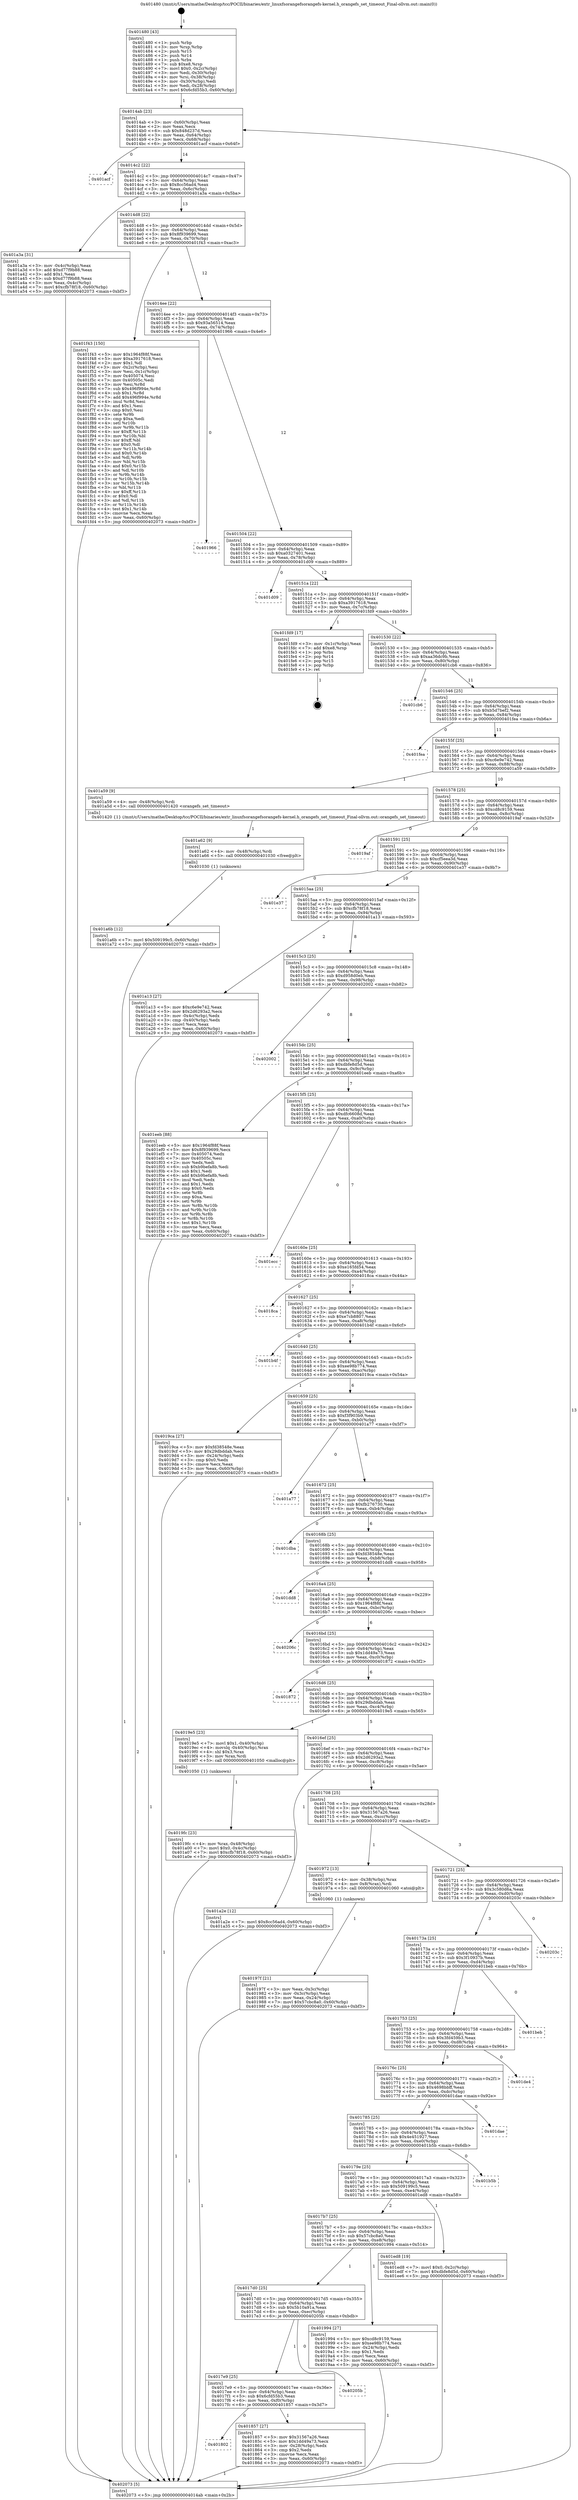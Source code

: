 digraph "0x401480" {
  label = "0x401480 (/mnt/c/Users/mathe/Desktop/tcc/POCII/binaries/extr_linuxfsorangefsorangefs-kernel.h_orangefs_set_timeout_Final-ollvm.out::main(0))"
  labelloc = "t"
  node[shape=record]

  Entry [label="",width=0.3,height=0.3,shape=circle,fillcolor=black,style=filled]
  "0x4014ab" [label="{
     0x4014ab [23]\l
     | [instrs]\l
     &nbsp;&nbsp;0x4014ab \<+3\>: mov -0x60(%rbp),%eax\l
     &nbsp;&nbsp;0x4014ae \<+2\>: mov %eax,%ecx\l
     &nbsp;&nbsp;0x4014b0 \<+6\>: sub $0x848d237d,%ecx\l
     &nbsp;&nbsp;0x4014b6 \<+3\>: mov %eax,-0x64(%rbp)\l
     &nbsp;&nbsp;0x4014b9 \<+3\>: mov %ecx,-0x68(%rbp)\l
     &nbsp;&nbsp;0x4014bc \<+6\>: je 0000000000401acf \<main+0x64f\>\l
  }"]
  "0x401acf" [label="{
     0x401acf\l
  }", style=dashed]
  "0x4014c2" [label="{
     0x4014c2 [22]\l
     | [instrs]\l
     &nbsp;&nbsp;0x4014c2 \<+5\>: jmp 00000000004014c7 \<main+0x47\>\l
     &nbsp;&nbsp;0x4014c7 \<+3\>: mov -0x64(%rbp),%eax\l
     &nbsp;&nbsp;0x4014ca \<+5\>: sub $0x8cc56ad4,%eax\l
     &nbsp;&nbsp;0x4014cf \<+3\>: mov %eax,-0x6c(%rbp)\l
     &nbsp;&nbsp;0x4014d2 \<+6\>: je 0000000000401a3a \<main+0x5ba\>\l
  }"]
  Exit [label="",width=0.3,height=0.3,shape=circle,fillcolor=black,style=filled,peripheries=2]
  "0x401a3a" [label="{
     0x401a3a [31]\l
     | [instrs]\l
     &nbsp;&nbsp;0x401a3a \<+3\>: mov -0x4c(%rbp),%eax\l
     &nbsp;&nbsp;0x401a3d \<+5\>: add $0xd77f9b88,%eax\l
     &nbsp;&nbsp;0x401a42 \<+3\>: add $0x1,%eax\l
     &nbsp;&nbsp;0x401a45 \<+5\>: sub $0xd77f9b88,%eax\l
     &nbsp;&nbsp;0x401a4a \<+3\>: mov %eax,-0x4c(%rbp)\l
     &nbsp;&nbsp;0x401a4d \<+7\>: movl $0xcfb78f18,-0x60(%rbp)\l
     &nbsp;&nbsp;0x401a54 \<+5\>: jmp 0000000000402073 \<main+0xbf3\>\l
  }"]
  "0x4014d8" [label="{
     0x4014d8 [22]\l
     | [instrs]\l
     &nbsp;&nbsp;0x4014d8 \<+5\>: jmp 00000000004014dd \<main+0x5d\>\l
     &nbsp;&nbsp;0x4014dd \<+3\>: mov -0x64(%rbp),%eax\l
     &nbsp;&nbsp;0x4014e0 \<+5\>: sub $0x8f939699,%eax\l
     &nbsp;&nbsp;0x4014e5 \<+3\>: mov %eax,-0x70(%rbp)\l
     &nbsp;&nbsp;0x4014e8 \<+6\>: je 0000000000401f43 \<main+0xac3\>\l
  }"]
  "0x401a6b" [label="{
     0x401a6b [12]\l
     | [instrs]\l
     &nbsp;&nbsp;0x401a6b \<+7\>: movl $0x509199c5,-0x60(%rbp)\l
     &nbsp;&nbsp;0x401a72 \<+5\>: jmp 0000000000402073 \<main+0xbf3\>\l
  }"]
  "0x401f43" [label="{
     0x401f43 [150]\l
     | [instrs]\l
     &nbsp;&nbsp;0x401f43 \<+5\>: mov $0x1964f88f,%eax\l
     &nbsp;&nbsp;0x401f48 \<+5\>: mov $0xa3917618,%ecx\l
     &nbsp;&nbsp;0x401f4d \<+2\>: mov $0x1,%dl\l
     &nbsp;&nbsp;0x401f4f \<+3\>: mov -0x2c(%rbp),%esi\l
     &nbsp;&nbsp;0x401f52 \<+3\>: mov %esi,-0x1c(%rbp)\l
     &nbsp;&nbsp;0x401f55 \<+7\>: mov 0x405074,%esi\l
     &nbsp;&nbsp;0x401f5c \<+7\>: mov 0x40505c,%edi\l
     &nbsp;&nbsp;0x401f63 \<+3\>: mov %esi,%r8d\l
     &nbsp;&nbsp;0x401f66 \<+7\>: sub $0x496f994e,%r8d\l
     &nbsp;&nbsp;0x401f6d \<+4\>: sub $0x1,%r8d\l
     &nbsp;&nbsp;0x401f71 \<+7\>: add $0x496f994e,%r8d\l
     &nbsp;&nbsp;0x401f78 \<+4\>: imul %r8d,%esi\l
     &nbsp;&nbsp;0x401f7c \<+3\>: and $0x1,%esi\l
     &nbsp;&nbsp;0x401f7f \<+3\>: cmp $0x0,%esi\l
     &nbsp;&nbsp;0x401f82 \<+4\>: sete %r9b\l
     &nbsp;&nbsp;0x401f86 \<+3\>: cmp $0xa,%edi\l
     &nbsp;&nbsp;0x401f89 \<+4\>: setl %r10b\l
     &nbsp;&nbsp;0x401f8d \<+3\>: mov %r9b,%r11b\l
     &nbsp;&nbsp;0x401f90 \<+4\>: xor $0xff,%r11b\l
     &nbsp;&nbsp;0x401f94 \<+3\>: mov %r10b,%bl\l
     &nbsp;&nbsp;0x401f97 \<+3\>: xor $0xff,%bl\l
     &nbsp;&nbsp;0x401f9a \<+3\>: xor $0x0,%dl\l
     &nbsp;&nbsp;0x401f9d \<+3\>: mov %r11b,%r14b\l
     &nbsp;&nbsp;0x401fa0 \<+4\>: and $0x0,%r14b\l
     &nbsp;&nbsp;0x401fa4 \<+3\>: and %dl,%r9b\l
     &nbsp;&nbsp;0x401fa7 \<+3\>: mov %bl,%r15b\l
     &nbsp;&nbsp;0x401faa \<+4\>: and $0x0,%r15b\l
     &nbsp;&nbsp;0x401fae \<+3\>: and %dl,%r10b\l
     &nbsp;&nbsp;0x401fb1 \<+3\>: or %r9b,%r14b\l
     &nbsp;&nbsp;0x401fb4 \<+3\>: or %r10b,%r15b\l
     &nbsp;&nbsp;0x401fb7 \<+3\>: xor %r15b,%r14b\l
     &nbsp;&nbsp;0x401fba \<+3\>: or %bl,%r11b\l
     &nbsp;&nbsp;0x401fbd \<+4\>: xor $0xff,%r11b\l
     &nbsp;&nbsp;0x401fc1 \<+3\>: or $0x0,%dl\l
     &nbsp;&nbsp;0x401fc4 \<+3\>: and %dl,%r11b\l
     &nbsp;&nbsp;0x401fc7 \<+3\>: or %r11b,%r14b\l
     &nbsp;&nbsp;0x401fca \<+4\>: test $0x1,%r14b\l
     &nbsp;&nbsp;0x401fce \<+3\>: cmovne %ecx,%eax\l
     &nbsp;&nbsp;0x401fd1 \<+3\>: mov %eax,-0x60(%rbp)\l
     &nbsp;&nbsp;0x401fd4 \<+5\>: jmp 0000000000402073 \<main+0xbf3\>\l
  }"]
  "0x4014ee" [label="{
     0x4014ee [22]\l
     | [instrs]\l
     &nbsp;&nbsp;0x4014ee \<+5\>: jmp 00000000004014f3 \<main+0x73\>\l
     &nbsp;&nbsp;0x4014f3 \<+3\>: mov -0x64(%rbp),%eax\l
     &nbsp;&nbsp;0x4014f6 \<+5\>: sub $0x93a56514,%eax\l
     &nbsp;&nbsp;0x4014fb \<+3\>: mov %eax,-0x74(%rbp)\l
     &nbsp;&nbsp;0x4014fe \<+6\>: je 0000000000401966 \<main+0x4e6\>\l
  }"]
  "0x401a62" [label="{
     0x401a62 [9]\l
     | [instrs]\l
     &nbsp;&nbsp;0x401a62 \<+4\>: mov -0x48(%rbp),%rdi\l
     &nbsp;&nbsp;0x401a66 \<+5\>: call 0000000000401030 \<free@plt\>\l
     | [calls]\l
     &nbsp;&nbsp;0x401030 \{1\} (unknown)\l
  }"]
  "0x401966" [label="{
     0x401966\l
  }", style=dashed]
  "0x401504" [label="{
     0x401504 [22]\l
     | [instrs]\l
     &nbsp;&nbsp;0x401504 \<+5\>: jmp 0000000000401509 \<main+0x89\>\l
     &nbsp;&nbsp;0x401509 \<+3\>: mov -0x64(%rbp),%eax\l
     &nbsp;&nbsp;0x40150c \<+5\>: sub $0xa0327401,%eax\l
     &nbsp;&nbsp;0x401511 \<+3\>: mov %eax,-0x78(%rbp)\l
     &nbsp;&nbsp;0x401514 \<+6\>: je 0000000000401d09 \<main+0x889\>\l
  }"]
  "0x4019fc" [label="{
     0x4019fc [23]\l
     | [instrs]\l
     &nbsp;&nbsp;0x4019fc \<+4\>: mov %rax,-0x48(%rbp)\l
     &nbsp;&nbsp;0x401a00 \<+7\>: movl $0x0,-0x4c(%rbp)\l
     &nbsp;&nbsp;0x401a07 \<+7\>: movl $0xcfb78f18,-0x60(%rbp)\l
     &nbsp;&nbsp;0x401a0e \<+5\>: jmp 0000000000402073 \<main+0xbf3\>\l
  }"]
  "0x401d09" [label="{
     0x401d09\l
  }", style=dashed]
  "0x40151a" [label="{
     0x40151a [22]\l
     | [instrs]\l
     &nbsp;&nbsp;0x40151a \<+5\>: jmp 000000000040151f \<main+0x9f\>\l
     &nbsp;&nbsp;0x40151f \<+3\>: mov -0x64(%rbp),%eax\l
     &nbsp;&nbsp;0x401522 \<+5\>: sub $0xa3917618,%eax\l
     &nbsp;&nbsp;0x401527 \<+3\>: mov %eax,-0x7c(%rbp)\l
     &nbsp;&nbsp;0x40152a \<+6\>: je 0000000000401fd9 \<main+0xb59\>\l
  }"]
  "0x40197f" [label="{
     0x40197f [21]\l
     | [instrs]\l
     &nbsp;&nbsp;0x40197f \<+3\>: mov %eax,-0x3c(%rbp)\l
     &nbsp;&nbsp;0x401982 \<+3\>: mov -0x3c(%rbp),%eax\l
     &nbsp;&nbsp;0x401985 \<+3\>: mov %eax,-0x24(%rbp)\l
     &nbsp;&nbsp;0x401988 \<+7\>: movl $0x57cbc8a0,-0x60(%rbp)\l
     &nbsp;&nbsp;0x40198f \<+5\>: jmp 0000000000402073 \<main+0xbf3\>\l
  }"]
  "0x401fd9" [label="{
     0x401fd9 [17]\l
     | [instrs]\l
     &nbsp;&nbsp;0x401fd9 \<+3\>: mov -0x1c(%rbp),%eax\l
     &nbsp;&nbsp;0x401fdc \<+7\>: add $0xe8,%rsp\l
     &nbsp;&nbsp;0x401fe3 \<+1\>: pop %rbx\l
     &nbsp;&nbsp;0x401fe4 \<+2\>: pop %r14\l
     &nbsp;&nbsp;0x401fe6 \<+2\>: pop %r15\l
     &nbsp;&nbsp;0x401fe8 \<+1\>: pop %rbp\l
     &nbsp;&nbsp;0x401fe9 \<+1\>: ret\l
  }"]
  "0x401530" [label="{
     0x401530 [22]\l
     | [instrs]\l
     &nbsp;&nbsp;0x401530 \<+5\>: jmp 0000000000401535 \<main+0xb5\>\l
     &nbsp;&nbsp;0x401535 \<+3\>: mov -0x64(%rbp),%eax\l
     &nbsp;&nbsp;0x401538 \<+5\>: sub $0xaa36dc9b,%eax\l
     &nbsp;&nbsp;0x40153d \<+3\>: mov %eax,-0x80(%rbp)\l
     &nbsp;&nbsp;0x401540 \<+6\>: je 0000000000401cb6 \<main+0x836\>\l
  }"]
  "0x401480" [label="{
     0x401480 [43]\l
     | [instrs]\l
     &nbsp;&nbsp;0x401480 \<+1\>: push %rbp\l
     &nbsp;&nbsp;0x401481 \<+3\>: mov %rsp,%rbp\l
     &nbsp;&nbsp;0x401484 \<+2\>: push %r15\l
     &nbsp;&nbsp;0x401486 \<+2\>: push %r14\l
     &nbsp;&nbsp;0x401488 \<+1\>: push %rbx\l
     &nbsp;&nbsp;0x401489 \<+7\>: sub $0xe8,%rsp\l
     &nbsp;&nbsp;0x401490 \<+7\>: movl $0x0,-0x2c(%rbp)\l
     &nbsp;&nbsp;0x401497 \<+3\>: mov %edi,-0x30(%rbp)\l
     &nbsp;&nbsp;0x40149a \<+4\>: mov %rsi,-0x38(%rbp)\l
     &nbsp;&nbsp;0x40149e \<+3\>: mov -0x30(%rbp),%edi\l
     &nbsp;&nbsp;0x4014a1 \<+3\>: mov %edi,-0x28(%rbp)\l
     &nbsp;&nbsp;0x4014a4 \<+7\>: movl $0x6cfd55b3,-0x60(%rbp)\l
  }"]
  "0x401cb6" [label="{
     0x401cb6\l
  }", style=dashed]
  "0x401546" [label="{
     0x401546 [25]\l
     | [instrs]\l
     &nbsp;&nbsp;0x401546 \<+5\>: jmp 000000000040154b \<main+0xcb\>\l
     &nbsp;&nbsp;0x40154b \<+3\>: mov -0x64(%rbp),%eax\l
     &nbsp;&nbsp;0x40154e \<+5\>: sub $0xb5d7bef2,%eax\l
     &nbsp;&nbsp;0x401553 \<+6\>: mov %eax,-0x84(%rbp)\l
     &nbsp;&nbsp;0x401559 \<+6\>: je 0000000000401fea \<main+0xb6a\>\l
  }"]
  "0x402073" [label="{
     0x402073 [5]\l
     | [instrs]\l
     &nbsp;&nbsp;0x402073 \<+5\>: jmp 00000000004014ab \<main+0x2b\>\l
  }"]
  "0x401fea" [label="{
     0x401fea\l
  }", style=dashed]
  "0x40155f" [label="{
     0x40155f [25]\l
     | [instrs]\l
     &nbsp;&nbsp;0x40155f \<+5\>: jmp 0000000000401564 \<main+0xe4\>\l
     &nbsp;&nbsp;0x401564 \<+3\>: mov -0x64(%rbp),%eax\l
     &nbsp;&nbsp;0x401567 \<+5\>: sub $0xc6e9e742,%eax\l
     &nbsp;&nbsp;0x40156c \<+6\>: mov %eax,-0x88(%rbp)\l
     &nbsp;&nbsp;0x401572 \<+6\>: je 0000000000401a59 \<main+0x5d9\>\l
  }"]
  "0x401802" [label="{
     0x401802\l
  }", style=dashed]
  "0x401a59" [label="{
     0x401a59 [9]\l
     | [instrs]\l
     &nbsp;&nbsp;0x401a59 \<+4\>: mov -0x48(%rbp),%rdi\l
     &nbsp;&nbsp;0x401a5d \<+5\>: call 0000000000401420 \<orangefs_set_timeout\>\l
     | [calls]\l
     &nbsp;&nbsp;0x401420 \{1\} (/mnt/c/Users/mathe/Desktop/tcc/POCII/binaries/extr_linuxfsorangefsorangefs-kernel.h_orangefs_set_timeout_Final-ollvm.out::orangefs_set_timeout)\l
  }"]
  "0x401578" [label="{
     0x401578 [25]\l
     | [instrs]\l
     &nbsp;&nbsp;0x401578 \<+5\>: jmp 000000000040157d \<main+0xfd\>\l
     &nbsp;&nbsp;0x40157d \<+3\>: mov -0x64(%rbp),%eax\l
     &nbsp;&nbsp;0x401580 \<+5\>: sub $0xcd8c9159,%eax\l
     &nbsp;&nbsp;0x401585 \<+6\>: mov %eax,-0x8c(%rbp)\l
     &nbsp;&nbsp;0x40158b \<+6\>: je 00000000004019af \<main+0x52f\>\l
  }"]
  "0x401857" [label="{
     0x401857 [27]\l
     | [instrs]\l
     &nbsp;&nbsp;0x401857 \<+5\>: mov $0x31567a26,%eax\l
     &nbsp;&nbsp;0x40185c \<+5\>: mov $0x1dd49a73,%ecx\l
     &nbsp;&nbsp;0x401861 \<+3\>: mov -0x28(%rbp),%edx\l
     &nbsp;&nbsp;0x401864 \<+3\>: cmp $0x2,%edx\l
     &nbsp;&nbsp;0x401867 \<+3\>: cmovne %ecx,%eax\l
     &nbsp;&nbsp;0x40186a \<+3\>: mov %eax,-0x60(%rbp)\l
     &nbsp;&nbsp;0x40186d \<+5\>: jmp 0000000000402073 \<main+0xbf3\>\l
  }"]
  "0x4019af" [label="{
     0x4019af\l
  }", style=dashed]
  "0x401591" [label="{
     0x401591 [25]\l
     | [instrs]\l
     &nbsp;&nbsp;0x401591 \<+5\>: jmp 0000000000401596 \<main+0x116\>\l
     &nbsp;&nbsp;0x401596 \<+3\>: mov -0x64(%rbp),%eax\l
     &nbsp;&nbsp;0x401599 \<+5\>: sub $0xcf5eea3d,%eax\l
     &nbsp;&nbsp;0x40159e \<+6\>: mov %eax,-0x90(%rbp)\l
     &nbsp;&nbsp;0x4015a4 \<+6\>: je 0000000000401e37 \<main+0x9b7\>\l
  }"]
  "0x4017e9" [label="{
     0x4017e9 [25]\l
     | [instrs]\l
     &nbsp;&nbsp;0x4017e9 \<+5\>: jmp 00000000004017ee \<main+0x36e\>\l
     &nbsp;&nbsp;0x4017ee \<+3\>: mov -0x64(%rbp),%eax\l
     &nbsp;&nbsp;0x4017f1 \<+5\>: sub $0x6cfd55b3,%eax\l
     &nbsp;&nbsp;0x4017f6 \<+6\>: mov %eax,-0xf0(%rbp)\l
     &nbsp;&nbsp;0x4017fc \<+6\>: je 0000000000401857 \<main+0x3d7\>\l
  }"]
  "0x401e37" [label="{
     0x401e37\l
  }", style=dashed]
  "0x4015aa" [label="{
     0x4015aa [25]\l
     | [instrs]\l
     &nbsp;&nbsp;0x4015aa \<+5\>: jmp 00000000004015af \<main+0x12f\>\l
     &nbsp;&nbsp;0x4015af \<+3\>: mov -0x64(%rbp),%eax\l
     &nbsp;&nbsp;0x4015b2 \<+5\>: sub $0xcfb78f18,%eax\l
     &nbsp;&nbsp;0x4015b7 \<+6\>: mov %eax,-0x94(%rbp)\l
     &nbsp;&nbsp;0x4015bd \<+6\>: je 0000000000401a13 \<main+0x593\>\l
  }"]
  "0x40205b" [label="{
     0x40205b\l
  }", style=dashed]
  "0x401a13" [label="{
     0x401a13 [27]\l
     | [instrs]\l
     &nbsp;&nbsp;0x401a13 \<+5\>: mov $0xc6e9e742,%eax\l
     &nbsp;&nbsp;0x401a18 \<+5\>: mov $0x2d6293a2,%ecx\l
     &nbsp;&nbsp;0x401a1d \<+3\>: mov -0x4c(%rbp),%edx\l
     &nbsp;&nbsp;0x401a20 \<+3\>: cmp -0x40(%rbp),%edx\l
     &nbsp;&nbsp;0x401a23 \<+3\>: cmovl %ecx,%eax\l
     &nbsp;&nbsp;0x401a26 \<+3\>: mov %eax,-0x60(%rbp)\l
     &nbsp;&nbsp;0x401a29 \<+5\>: jmp 0000000000402073 \<main+0xbf3\>\l
  }"]
  "0x4015c3" [label="{
     0x4015c3 [25]\l
     | [instrs]\l
     &nbsp;&nbsp;0x4015c3 \<+5\>: jmp 00000000004015c8 \<main+0x148\>\l
     &nbsp;&nbsp;0x4015c8 \<+3\>: mov -0x64(%rbp),%eax\l
     &nbsp;&nbsp;0x4015cb \<+5\>: sub $0xd958d0eb,%eax\l
     &nbsp;&nbsp;0x4015d0 \<+6\>: mov %eax,-0x98(%rbp)\l
     &nbsp;&nbsp;0x4015d6 \<+6\>: je 0000000000402002 \<main+0xb82\>\l
  }"]
  "0x4017d0" [label="{
     0x4017d0 [25]\l
     | [instrs]\l
     &nbsp;&nbsp;0x4017d0 \<+5\>: jmp 00000000004017d5 \<main+0x355\>\l
     &nbsp;&nbsp;0x4017d5 \<+3\>: mov -0x64(%rbp),%eax\l
     &nbsp;&nbsp;0x4017d8 \<+5\>: sub $0x5b10a91a,%eax\l
     &nbsp;&nbsp;0x4017dd \<+6\>: mov %eax,-0xec(%rbp)\l
     &nbsp;&nbsp;0x4017e3 \<+6\>: je 000000000040205b \<main+0xbdb\>\l
  }"]
  "0x402002" [label="{
     0x402002\l
  }", style=dashed]
  "0x4015dc" [label="{
     0x4015dc [25]\l
     | [instrs]\l
     &nbsp;&nbsp;0x4015dc \<+5\>: jmp 00000000004015e1 \<main+0x161\>\l
     &nbsp;&nbsp;0x4015e1 \<+3\>: mov -0x64(%rbp),%eax\l
     &nbsp;&nbsp;0x4015e4 \<+5\>: sub $0xdbfe8d5d,%eax\l
     &nbsp;&nbsp;0x4015e9 \<+6\>: mov %eax,-0x9c(%rbp)\l
     &nbsp;&nbsp;0x4015ef \<+6\>: je 0000000000401eeb \<main+0xa6b\>\l
  }"]
  "0x401994" [label="{
     0x401994 [27]\l
     | [instrs]\l
     &nbsp;&nbsp;0x401994 \<+5\>: mov $0xcd8c9159,%eax\l
     &nbsp;&nbsp;0x401999 \<+5\>: mov $0xee98b774,%ecx\l
     &nbsp;&nbsp;0x40199e \<+3\>: mov -0x24(%rbp),%edx\l
     &nbsp;&nbsp;0x4019a1 \<+3\>: cmp $0x1,%edx\l
     &nbsp;&nbsp;0x4019a4 \<+3\>: cmovl %ecx,%eax\l
     &nbsp;&nbsp;0x4019a7 \<+3\>: mov %eax,-0x60(%rbp)\l
     &nbsp;&nbsp;0x4019aa \<+5\>: jmp 0000000000402073 \<main+0xbf3\>\l
  }"]
  "0x401eeb" [label="{
     0x401eeb [88]\l
     | [instrs]\l
     &nbsp;&nbsp;0x401eeb \<+5\>: mov $0x1964f88f,%eax\l
     &nbsp;&nbsp;0x401ef0 \<+5\>: mov $0x8f939699,%ecx\l
     &nbsp;&nbsp;0x401ef5 \<+7\>: mov 0x405074,%edx\l
     &nbsp;&nbsp;0x401efc \<+7\>: mov 0x40505c,%esi\l
     &nbsp;&nbsp;0x401f03 \<+2\>: mov %edx,%edi\l
     &nbsp;&nbsp;0x401f05 \<+6\>: sub $0xb9befa8b,%edi\l
     &nbsp;&nbsp;0x401f0b \<+3\>: sub $0x1,%edi\l
     &nbsp;&nbsp;0x401f0e \<+6\>: add $0xb9befa8b,%edi\l
     &nbsp;&nbsp;0x401f14 \<+3\>: imul %edi,%edx\l
     &nbsp;&nbsp;0x401f17 \<+3\>: and $0x1,%edx\l
     &nbsp;&nbsp;0x401f1a \<+3\>: cmp $0x0,%edx\l
     &nbsp;&nbsp;0x401f1d \<+4\>: sete %r8b\l
     &nbsp;&nbsp;0x401f21 \<+3\>: cmp $0xa,%esi\l
     &nbsp;&nbsp;0x401f24 \<+4\>: setl %r9b\l
     &nbsp;&nbsp;0x401f28 \<+3\>: mov %r8b,%r10b\l
     &nbsp;&nbsp;0x401f2b \<+3\>: and %r9b,%r10b\l
     &nbsp;&nbsp;0x401f2e \<+3\>: xor %r9b,%r8b\l
     &nbsp;&nbsp;0x401f31 \<+3\>: or %r8b,%r10b\l
     &nbsp;&nbsp;0x401f34 \<+4\>: test $0x1,%r10b\l
     &nbsp;&nbsp;0x401f38 \<+3\>: cmovne %ecx,%eax\l
     &nbsp;&nbsp;0x401f3b \<+3\>: mov %eax,-0x60(%rbp)\l
     &nbsp;&nbsp;0x401f3e \<+5\>: jmp 0000000000402073 \<main+0xbf3\>\l
  }"]
  "0x4015f5" [label="{
     0x4015f5 [25]\l
     | [instrs]\l
     &nbsp;&nbsp;0x4015f5 \<+5\>: jmp 00000000004015fa \<main+0x17a\>\l
     &nbsp;&nbsp;0x4015fa \<+3\>: mov -0x64(%rbp),%eax\l
     &nbsp;&nbsp;0x4015fd \<+5\>: sub $0xdfc6608d,%eax\l
     &nbsp;&nbsp;0x401602 \<+6\>: mov %eax,-0xa0(%rbp)\l
     &nbsp;&nbsp;0x401608 \<+6\>: je 0000000000401ecc \<main+0xa4c\>\l
  }"]
  "0x4017b7" [label="{
     0x4017b7 [25]\l
     | [instrs]\l
     &nbsp;&nbsp;0x4017b7 \<+5\>: jmp 00000000004017bc \<main+0x33c\>\l
     &nbsp;&nbsp;0x4017bc \<+3\>: mov -0x64(%rbp),%eax\l
     &nbsp;&nbsp;0x4017bf \<+5\>: sub $0x57cbc8a0,%eax\l
     &nbsp;&nbsp;0x4017c4 \<+6\>: mov %eax,-0xe8(%rbp)\l
     &nbsp;&nbsp;0x4017ca \<+6\>: je 0000000000401994 \<main+0x514\>\l
  }"]
  "0x401ecc" [label="{
     0x401ecc\l
  }", style=dashed]
  "0x40160e" [label="{
     0x40160e [25]\l
     | [instrs]\l
     &nbsp;&nbsp;0x40160e \<+5\>: jmp 0000000000401613 \<main+0x193\>\l
     &nbsp;&nbsp;0x401613 \<+3\>: mov -0x64(%rbp),%eax\l
     &nbsp;&nbsp;0x401616 \<+5\>: sub $0xe165fd54,%eax\l
     &nbsp;&nbsp;0x40161b \<+6\>: mov %eax,-0xa4(%rbp)\l
     &nbsp;&nbsp;0x401621 \<+6\>: je 00000000004018ca \<main+0x44a\>\l
  }"]
  "0x401ed8" [label="{
     0x401ed8 [19]\l
     | [instrs]\l
     &nbsp;&nbsp;0x401ed8 \<+7\>: movl $0x0,-0x2c(%rbp)\l
     &nbsp;&nbsp;0x401edf \<+7\>: movl $0xdbfe8d5d,-0x60(%rbp)\l
     &nbsp;&nbsp;0x401ee6 \<+5\>: jmp 0000000000402073 \<main+0xbf3\>\l
  }"]
  "0x4018ca" [label="{
     0x4018ca\l
  }", style=dashed]
  "0x401627" [label="{
     0x401627 [25]\l
     | [instrs]\l
     &nbsp;&nbsp;0x401627 \<+5\>: jmp 000000000040162c \<main+0x1ac\>\l
     &nbsp;&nbsp;0x40162c \<+3\>: mov -0x64(%rbp),%eax\l
     &nbsp;&nbsp;0x40162f \<+5\>: sub $0xe7cb8807,%eax\l
     &nbsp;&nbsp;0x401634 \<+6\>: mov %eax,-0xa8(%rbp)\l
     &nbsp;&nbsp;0x40163a \<+6\>: je 0000000000401b4f \<main+0x6cf\>\l
  }"]
  "0x40179e" [label="{
     0x40179e [25]\l
     | [instrs]\l
     &nbsp;&nbsp;0x40179e \<+5\>: jmp 00000000004017a3 \<main+0x323\>\l
     &nbsp;&nbsp;0x4017a3 \<+3\>: mov -0x64(%rbp),%eax\l
     &nbsp;&nbsp;0x4017a6 \<+5\>: sub $0x509199c5,%eax\l
     &nbsp;&nbsp;0x4017ab \<+6\>: mov %eax,-0xe4(%rbp)\l
     &nbsp;&nbsp;0x4017b1 \<+6\>: je 0000000000401ed8 \<main+0xa58\>\l
  }"]
  "0x401b4f" [label="{
     0x401b4f\l
  }", style=dashed]
  "0x401640" [label="{
     0x401640 [25]\l
     | [instrs]\l
     &nbsp;&nbsp;0x401640 \<+5\>: jmp 0000000000401645 \<main+0x1c5\>\l
     &nbsp;&nbsp;0x401645 \<+3\>: mov -0x64(%rbp),%eax\l
     &nbsp;&nbsp;0x401648 \<+5\>: sub $0xee98b774,%eax\l
     &nbsp;&nbsp;0x40164d \<+6\>: mov %eax,-0xac(%rbp)\l
     &nbsp;&nbsp;0x401653 \<+6\>: je 00000000004019ca \<main+0x54a\>\l
  }"]
  "0x401b5b" [label="{
     0x401b5b\l
  }", style=dashed]
  "0x4019ca" [label="{
     0x4019ca [27]\l
     | [instrs]\l
     &nbsp;&nbsp;0x4019ca \<+5\>: mov $0xfd38548e,%eax\l
     &nbsp;&nbsp;0x4019cf \<+5\>: mov $0x29dbddab,%ecx\l
     &nbsp;&nbsp;0x4019d4 \<+3\>: mov -0x24(%rbp),%edx\l
     &nbsp;&nbsp;0x4019d7 \<+3\>: cmp $0x0,%edx\l
     &nbsp;&nbsp;0x4019da \<+3\>: cmove %ecx,%eax\l
     &nbsp;&nbsp;0x4019dd \<+3\>: mov %eax,-0x60(%rbp)\l
     &nbsp;&nbsp;0x4019e0 \<+5\>: jmp 0000000000402073 \<main+0xbf3\>\l
  }"]
  "0x401659" [label="{
     0x401659 [25]\l
     | [instrs]\l
     &nbsp;&nbsp;0x401659 \<+5\>: jmp 000000000040165e \<main+0x1de\>\l
     &nbsp;&nbsp;0x40165e \<+3\>: mov -0x64(%rbp),%eax\l
     &nbsp;&nbsp;0x401661 \<+5\>: sub $0xf3f903b9,%eax\l
     &nbsp;&nbsp;0x401666 \<+6\>: mov %eax,-0xb0(%rbp)\l
     &nbsp;&nbsp;0x40166c \<+6\>: je 0000000000401a77 \<main+0x5f7\>\l
  }"]
  "0x401785" [label="{
     0x401785 [25]\l
     | [instrs]\l
     &nbsp;&nbsp;0x401785 \<+5\>: jmp 000000000040178a \<main+0x30a\>\l
     &nbsp;&nbsp;0x40178a \<+3\>: mov -0x64(%rbp),%eax\l
     &nbsp;&nbsp;0x40178d \<+5\>: sub $0x4e451927,%eax\l
     &nbsp;&nbsp;0x401792 \<+6\>: mov %eax,-0xe0(%rbp)\l
     &nbsp;&nbsp;0x401798 \<+6\>: je 0000000000401b5b \<main+0x6db\>\l
  }"]
  "0x401a77" [label="{
     0x401a77\l
  }", style=dashed]
  "0x401672" [label="{
     0x401672 [25]\l
     | [instrs]\l
     &nbsp;&nbsp;0x401672 \<+5\>: jmp 0000000000401677 \<main+0x1f7\>\l
     &nbsp;&nbsp;0x401677 \<+3\>: mov -0x64(%rbp),%eax\l
     &nbsp;&nbsp;0x40167a \<+5\>: sub $0xfb276730,%eax\l
     &nbsp;&nbsp;0x40167f \<+6\>: mov %eax,-0xb4(%rbp)\l
     &nbsp;&nbsp;0x401685 \<+6\>: je 0000000000401dba \<main+0x93a\>\l
  }"]
  "0x401dae" [label="{
     0x401dae\l
  }", style=dashed]
  "0x401dba" [label="{
     0x401dba\l
  }", style=dashed]
  "0x40168b" [label="{
     0x40168b [25]\l
     | [instrs]\l
     &nbsp;&nbsp;0x40168b \<+5\>: jmp 0000000000401690 \<main+0x210\>\l
     &nbsp;&nbsp;0x401690 \<+3\>: mov -0x64(%rbp),%eax\l
     &nbsp;&nbsp;0x401693 \<+5\>: sub $0xfd38548e,%eax\l
     &nbsp;&nbsp;0x401698 \<+6\>: mov %eax,-0xb8(%rbp)\l
     &nbsp;&nbsp;0x40169e \<+6\>: je 0000000000401dd8 \<main+0x958\>\l
  }"]
  "0x40176c" [label="{
     0x40176c [25]\l
     | [instrs]\l
     &nbsp;&nbsp;0x40176c \<+5\>: jmp 0000000000401771 \<main+0x2f1\>\l
     &nbsp;&nbsp;0x401771 \<+3\>: mov -0x64(%rbp),%eax\l
     &nbsp;&nbsp;0x401774 \<+5\>: sub $0x4698bbff,%eax\l
     &nbsp;&nbsp;0x401779 \<+6\>: mov %eax,-0xdc(%rbp)\l
     &nbsp;&nbsp;0x40177f \<+6\>: je 0000000000401dae \<main+0x92e\>\l
  }"]
  "0x401dd8" [label="{
     0x401dd8\l
  }", style=dashed]
  "0x4016a4" [label="{
     0x4016a4 [25]\l
     | [instrs]\l
     &nbsp;&nbsp;0x4016a4 \<+5\>: jmp 00000000004016a9 \<main+0x229\>\l
     &nbsp;&nbsp;0x4016a9 \<+3\>: mov -0x64(%rbp),%eax\l
     &nbsp;&nbsp;0x4016ac \<+5\>: sub $0x1964f88f,%eax\l
     &nbsp;&nbsp;0x4016b1 \<+6\>: mov %eax,-0xbc(%rbp)\l
     &nbsp;&nbsp;0x4016b7 \<+6\>: je 000000000040206c \<main+0xbec\>\l
  }"]
  "0x401de4" [label="{
     0x401de4\l
  }", style=dashed]
  "0x40206c" [label="{
     0x40206c\l
  }", style=dashed]
  "0x4016bd" [label="{
     0x4016bd [25]\l
     | [instrs]\l
     &nbsp;&nbsp;0x4016bd \<+5\>: jmp 00000000004016c2 \<main+0x242\>\l
     &nbsp;&nbsp;0x4016c2 \<+3\>: mov -0x64(%rbp),%eax\l
     &nbsp;&nbsp;0x4016c5 \<+5\>: sub $0x1dd49a73,%eax\l
     &nbsp;&nbsp;0x4016ca \<+6\>: mov %eax,-0xc0(%rbp)\l
     &nbsp;&nbsp;0x4016d0 \<+6\>: je 0000000000401872 \<main+0x3f2\>\l
  }"]
  "0x401753" [label="{
     0x401753 [25]\l
     | [instrs]\l
     &nbsp;&nbsp;0x401753 \<+5\>: jmp 0000000000401758 \<main+0x2d8\>\l
     &nbsp;&nbsp;0x401758 \<+3\>: mov -0x64(%rbp),%eax\l
     &nbsp;&nbsp;0x40175b \<+5\>: sub $0x3fd459b3,%eax\l
     &nbsp;&nbsp;0x401760 \<+6\>: mov %eax,-0xd8(%rbp)\l
     &nbsp;&nbsp;0x401766 \<+6\>: je 0000000000401de4 \<main+0x964\>\l
  }"]
  "0x401872" [label="{
     0x401872\l
  }", style=dashed]
  "0x4016d6" [label="{
     0x4016d6 [25]\l
     | [instrs]\l
     &nbsp;&nbsp;0x4016d6 \<+5\>: jmp 00000000004016db \<main+0x25b\>\l
     &nbsp;&nbsp;0x4016db \<+3\>: mov -0x64(%rbp),%eax\l
     &nbsp;&nbsp;0x4016de \<+5\>: sub $0x29dbddab,%eax\l
     &nbsp;&nbsp;0x4016e3 \<+6\>: mov %eax,-0xc4(%rbp)\l
     &nbsp;&nbsp;0x4016e9 \<+6\>: je 00000000004019e5 \<main+0x565\>\l
  }"]
  "0x401beb" [label="{
     0x401beb\l
  }", style=dashed]
  "0x4019e5" [label="{
     0x4019e5 [23]\l
     | [instrs]\l
     &nbsp;&nbsp;0x4019e5 \<+7\>: movl $0x1,-0x40(%rbp)\l
     &nbsp;&nbsp;0x4019ec \<+4\>: movslq -0x40(%rbp),%rax\l
     &nbsp;&nbsp;0x4019f0 \<+4\>: shl $0x3,%rax\l
     &nbsp;&nbsp;0x4019f4 \<+3\>: mov %rax,%rdi\l
     &nbsp;&nbsp;0x4019f7 \<+5\>: call 0000000000401050 \<malloc@plt\>\l
     | [calls]\l
     &nbsp;&nbsp;0x401050 \{1\} (unknown)\l
  }"]
  "0x4016ef" [label="{
     0x4016ef [25]\l
     | [instrs]\l
     &nbsp;&nbsp;0x4016ef \<+5\>: jmp 00000000004016f4 \<main+0x274\>\l
     &nbsp;&nbsp;0x4016f4 \<+3\>: mov -0x64(%rbp),%eax\l
     &nbsp;&nbsp;0x4016f7 \<+5\>: sub $0x2d6293a2,%eax\l
     &nbsp;&nbsp;0x4016fc \<+6\>: mov %eax,-0xc8(%rbp)\l
     &nbsp;&nbsp;0x401702 \<+6\>: je 0000000000401a2e \<main+0x5ae\>\l
  }"]
  "0x40173a" [label="{
     0x40173a [25]\l
     | [instrs]\l
     &nbsp;&nbsp;0x40173a \<+5\>: jmp 000000000040173f \<main+0x2bf\>\l
     &nbsp;&nbsp;0x40173f \<+3\>: mov -0x64(%rbp),%eax\l
     &nbsp;&nbsp;0x401742 \<+5\>: sub $0x3f10937b,%eax\l
     &nbsp;&nbsp;0x401747 \<+6\>: mov %eax,-0xd4(%rbp)\l
     &nbsp;&nbsp;0x40174d \<+6\>: je 0000000000401beb \<main+0x76b\>\l
  }"]
  "0x401a2e" [label="{
     0x401a2e [12]\l
     | [instrs]\l
     &nbsp;&nbsp;0x401a2e \<+7\>: movl $0x8cc56ad4,-0x60(%rbp)\l
     &nbsp;&nbsp;0x401a35 \<+5\>: jmp 0000000000402073 \<main+0xbf3\>\l
  }"]
  "0x401708" [label="{
     0x401708 [25]\l
     | [instrs]\l
     &nbsp;&nbsp;0x401708 \<+5\>: jmp 000000000040170d \<main+0x28d\>\l
     &nbsp;&nbsp;0x40170d \<+3\>: mov -0x64(%rbp),%eax\l
     &nbsp;&nbsp;0x401710 \<+5\>: sub $0x31567a26,%eax\l
     &nbsp;&nbsp;0x401715 \<+6\>: mov %eax,-0xcc(%rbp)\l
     &nbsp;&nbsp;0x40171b \<+6\>: je 0000000000401972 \<main+0x4f2\>\l
  }"]
  "0x40203c" [label="{
     0x40203c\l
  }", style=dashed]
  "0x401972" [label="{
     0x401972 [13]\l
     | [instrs]\l
     &nbsp;&nbsp;0x401972 \<+4\>: mov -0x38(%rbp),%rax\l
     &nbsp;&nbsp;0x401976 \<+4\>: mov 0x8(%rax),%rdi\l
     &nbsp;&nbsp;0x40197a \<+5\>: call 0000000000401060 \<atoi@plt\>\l
     | [calls]\l
     &nbsp;&nbsp;0x401060 \{1\} (unknown)\l
  }"]
  "0x401721" [label="{
     0x401721 [25]\l
     | [instrs]\l
     &nbsp;&nbsp;0x401721 \<+5\>: jmp 0000000000401726 \<main+0x2a6\>\l
     &nbsp;&nbsp;0x401726 \<+3\>: mov -0x64(%rbp),%eax\l
     &nbsp;&nbsp;0x401729 \<+5\>: sub $0x3c580d6a,%eax\l
     &nbsp;&nbsp;0x40172e \<+6\>: mov %eax,-0xd0(%rbp)\l
     &nbsp;&nbsp;0x401734 \<+6\>: je 000000000040203c \<main+0xbbc\>\l
  }"]
  Entry -> "0x401480" [label=" 1"]
  "0x4014ab" -> "0x401acf" [label=" 0"]
  "0x4014ab" -> "0x4014c2" [label=" 14"]
  "0x401fd9" -> Exit [label=" 1"]
  "0x4014c2" -> "0x401a3a" [label=" 1"]
  "0x4014c2" -> "0x4014d8" [label=" 13"]
  "0x401f43" -> "0x402073" [label=" 1"]
  "0x4014d8" -> "0x401f43" [label=" 1"]
  "0x4014d8" -> "0x4014ee" [label=" 12"]
  "0x401eeb" -> "0x402073" [label=" 1"]
  "0x4014ee" -> "0x401966" [label=" 0"]
  "0x4014ee" -> "0x401504" [label=" 12"]
  "0x401ed8" -> "0x402073" [label=" 1"]
  "0x401504" -> "0x401d09" [label=" 0"]
  "0x401504" -> "0x40151a" [label=" 12"]
  "0x401a6b" -> "0x402073" [label=" 1"]
  "0x40151a" -> "0x401fd9" [label=" 1"]
  "0x40151a" -> "0x401530" [label=" 11"]
  "0x401a62" -> "0x401a6b" [label=" 1"]
  "0x401530" -> "0x401cb6" [label=" 0"]
  "0x401530" -> "0x401546" [label=" 11"]
  "0x401a59" -> "0x401a62" [label=" 1"]
  "0x401546" -> "0x401fea" [label=" 0"]
  "0x401546" -> "0x40155f" [label=" 11"]
  "0x401a3a" -> "0x402073" [label=" 1"]
  "0x40155f" -> "0x401a59" [label=" 1"]
  "0x40155f" -> "0x401578" [label=" 10"]
  "0x401a2e" -> "0x402073" [label=" 1"]
  "0x401578" -> "0x4019af" [label=" 0"]
  "0x401578" -> "0x401591" [label=" 10"]
  "0x401a13" -> "0x402073" [label=" 2"]
  "0x401591" -> "0x401e37" [label=" 0"]
  "0x401591" -> "0x4015aa" [label=" 10"]
  "0x4019e5" -> "0x4019fc" [label=" 1"]
  "0x4015aa" -> "0x401a13" [label=" 2"]
  "0x4015aa" -> "0x4015c3" [label=" 8"]
  "0x4019ca" -> "0x402073" [label=" 1"]
  "0x4015c3" -> "0x402002" [label=" 0"]
  "0x4015c3" -> "0x4015dc" [label=" 8"]
  "0x40197f" -> "0x402073" [label=" 1"]
  "0x4015dc" -> "0x401eeb" [label=" 1"]
  "0x4015dc" -> "0x4015f5" [label=" 7"]
  "0x401972" -> "0x40197f" [label=" 1"]
  "0x4015f5" -> "0x401ecc" [label=" 0"]
  "0x4015f5" -> "0x40160e" [label=" 7"]
  "0x401480" -> "0x4014ab" [label=" 1"]
  "0x40160e" -> "0x4018ca" [label=" 0"]
  "0x40160e" -> "0x401627" [label=" 7"]
  "0x401857" -> "0x402073" [label=" 1"]
  "0x401627" -> "0x401b4f" [label=" 0"]
  "0x401627" -> "0x401640" [label=" 7"]
  "0x4017e9" -> "0x401857" [label=" 1"]
  "0x401640" -> "0x4019ca" [label=" 1"]
  "0x401640" -> "0x401659" [label=" 6"]
  "0x4019fc" -> "0x402073" [label=" 1"]
  "0x401659" -> "0x401a77" [label=" 0"]
  "0x401659" -> "0x401672" [label=" 6"]
  "0x4017d0" -> "0x40205b" [label=" 0"]
  "0x401672" -> "0x401dba" [label=" 0"]
  "0x401672" -> "0x40168b" [label=" 6"]
  "0x401994" -> "0x402073" [label=" 1"]
  "0x40168b" -> "0x401dd8" [label=" 0"]
  "0x40168b" -> "0x4016a4" [label=" 6"]
  "0x4017b7" -> "0x401994" [label=" 1"]
  "0x4016a4" -> "0x40206c" [label=" 0"]
  "0x4016a4" -> "0x4016bd" [label=" 6"]
  "0x402073" -> "0x4014ab" [label=" 13"]
  "0x4016bd" -> "0x401872" [label=" 0"]
  "0x4016bd" -> "0x4016d6" [label=" 6"]
  "0x40179e" -> "0x401ed8" [label=" 1"]
  "0x4016d6" -> "0x4019e5" [label=" 1"]
  "0x4016d6" -> "0x4016ef" [label=" 5"]
  "0x4017e9" -> "0x401802" [label=" 0"]
  "0x4016ef" -> "0x401a2e" [label=" 1"]
  "0x4016ef" -> "0x401708" [label=" 4"]
  "0x401785" -> "0x401b5b" [label=" 0"]
  "0x401708" -> "0x401972" [label=" 1"]
  "0x401708" -> "0x401721" [label=" 3"]
  "0x4017d0" -> "0x4017e9" [label=" 1"]
  "0x401721" -> "0x40203c" [label=" 0"]
  "0x401721" -> "0x40173a" [label=" 3"]
  "0x401785" -> "0x40179e" [label=" 3"]
  "0x40173a" -> "0x401beb" [label=" 0"]
  "0x40173a" -> "0x401753" [label=" 3"]
  "0x40179e" -> "0x4017b7" [label=" 2"]
  "0x401753" -> "0x401de4" [label=" 0"]
  "0x401753" -> "0x40176c" [label=" 3"]
  "0x4017b7" -> "0x4017d0" [label=" 1"]
  "0x40176c" -> "0x401dae" [label=" 0"]
  "0x40176c" -> "0x401785" [label=" 3"]
}
